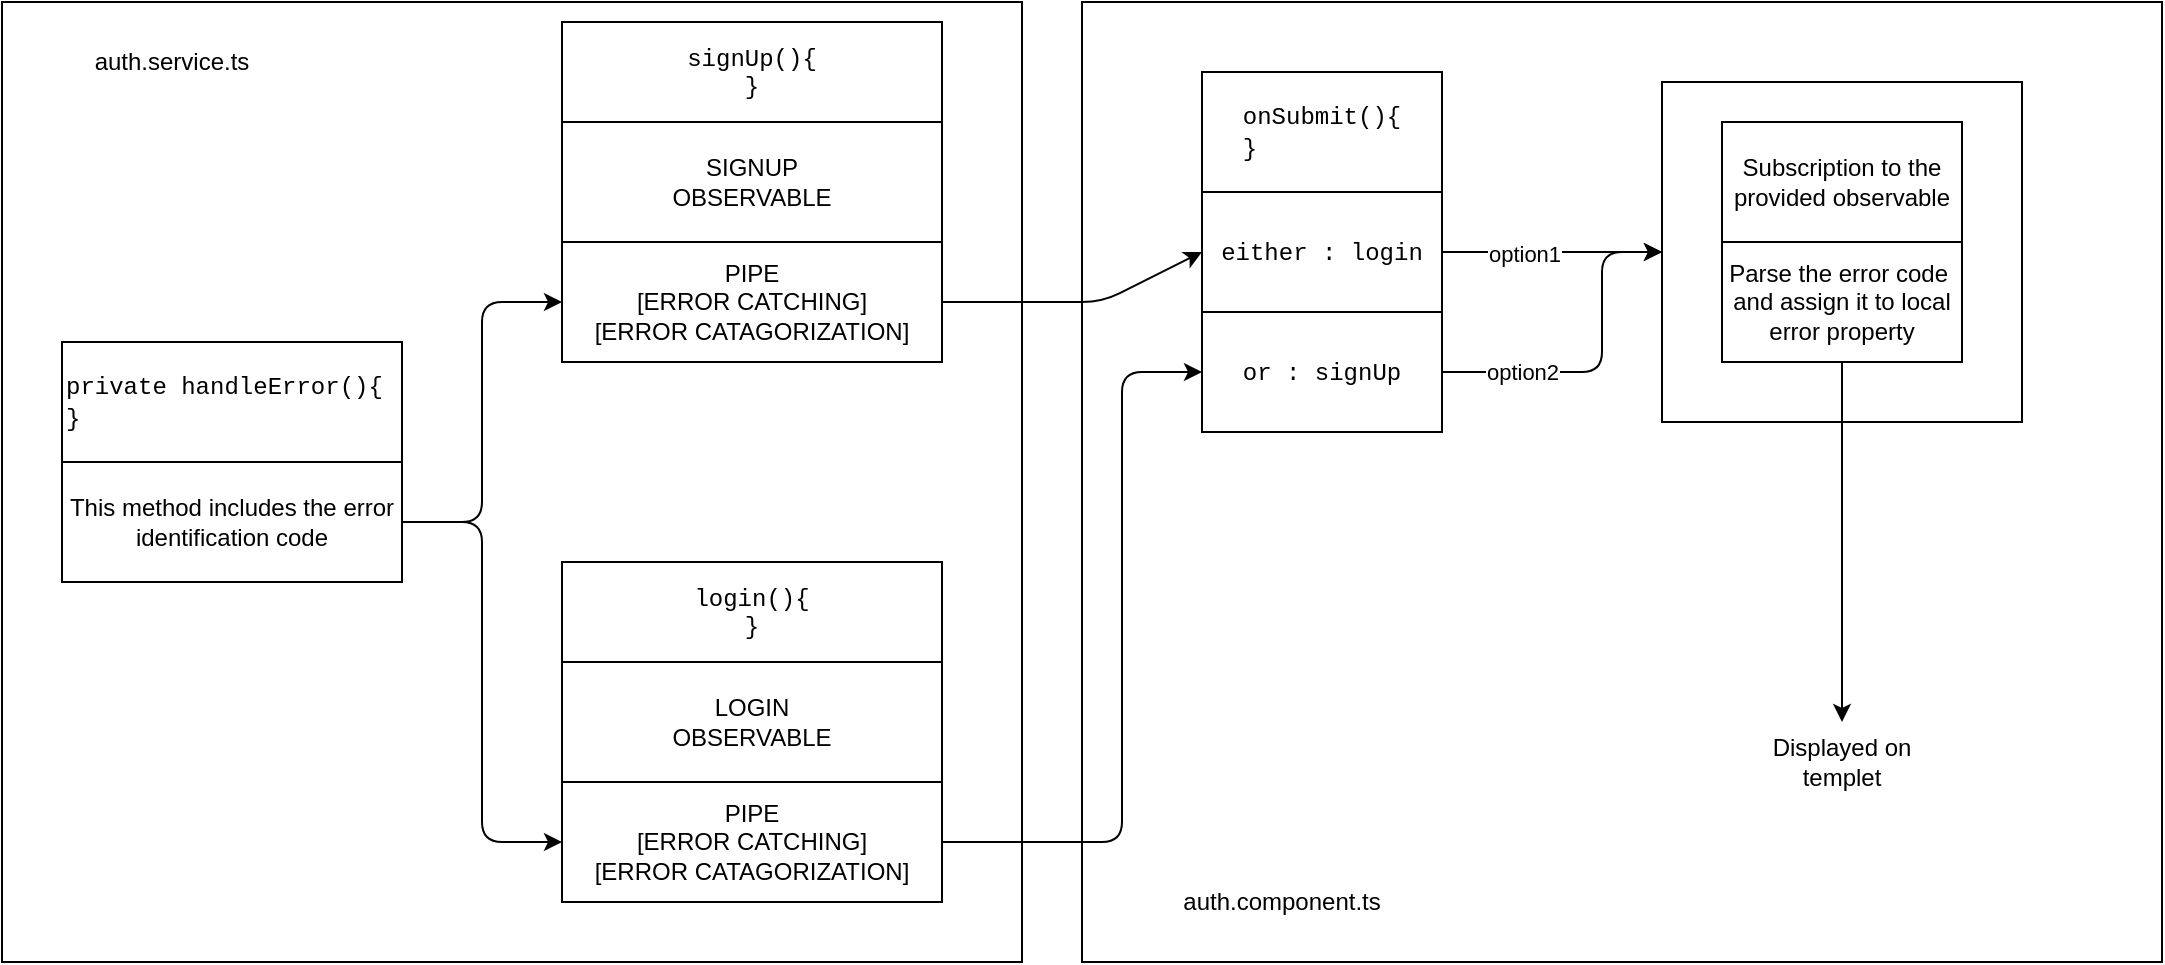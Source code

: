 <mxfile version="13.5.8" type="device"><diagram id="WbDESuffzLkoqpyvn-a8" name="Page-1"><mxGraphModel dx="1321" dy="717" grid="0" gridSize="10" guides="1" tooltips="1" connect="1" arrows="1" fold="1" page="1" pageScale="1" pageWidth="1654" pageHeight="2336" math="0" shadow="0"><root><mxCell id="0"/><mxCell id="1" parent="0"/><mxCell id="yOFduxmGiQ3LktI_offS-38" value="" style="rounded=0;whiteSpace=wrap;html=1;align=center;" vertex="1" parent="1"><mxGeometry x="660" y="390" width="540" height="480" as="geometry"/></mxCell><mxCell id="yOFduxmGiQ3LktI_offS-18" value="" style="rounded=0;whiteSpace=wrap;html=1;align=center;" vertex="1" parent="1"><mxGeometry x="120" y="390" width="510" height="480" as="geometry"/></mxCell><mxCell id="yOFduxmGiQ3LktI_offS-8" value="" style="group" vertex="1" connectable="0" parent="1"><mxGeometry x="150" y="560" width="170" height="120" as="geometry"/></mxCell><mxCell id="yOFduxmGiQ3LktI_offS-1" value="&lt;font face=&quot;Courier New&quot;&gt;private handleError(){&lt;br&gt;}&lt;/font&gt;" style="rounded=0;whiteSpace=wrap;html=1;align=left;" vertex="1" parent="yOFduxmGiQ3LktI_offS-8"><mxGeometry width="170" height="60" as="geometry"/></mxCell><mxCell id="yOFduxmGiQ3LktI_offS-3" value="This method includes the error identification code" style="rounded=0;whiteSpace=wrap;html=1;" vertex="1" parent="yOFduxmGiQ3LktI_offS-8"><mxGeometry y="60" width="170" height="60" as="geometry"/></mxCell><mxCell id="yOFduxmGiQ3LktI_offS-14" value="" style="group" vertex="1" connectable="0" parent="1"><mxGeometry x="400" y="400" width="190" height="170" as="geometry"/></mxCell><mxCell id="yOFduxmGiQ3LktI_offS-9" value="" style="group" vertex="1" connectable="0" parent="yOFduxmGiQ3LktI_offS-14"><mxGeometry width="190" height="110" as="geometry"/></mxCell><mxCell id="yOFduxmGiQ3LktI_offS-4" value="&lt;div style=&quot;&quot;&gt;&lt;span style=&quot;font-family: &amp;quot;courier new&amp;quot;&quot;&gt;signUp(){&lt;/span&gt;&lt;/div&gt;&lt;font face=&quot;Courier New&quot;&gt;&lt;div style=&quot;&quot;&gt;&lt;span&gt;}&lt;/span&gt;&lt;/div&gt;&lt;/font&gt;" style="rounded=0;whiteSpace=wrap;html=1;align=center;" vertex="1" parent="yOFduxmGiQ3LktI_offS-9"><mxGeometry width="190" height="50" as="geometry"/></mxCell><mxCell id="yOFduxmGiQ3LktI_offS-5" value="SIGNUP&lt;br&gt;OBSERVABLE" style="rounded=0;whiteSpace=wrap;html=1;" vertex="1" parent="yOFduxmGiQ3LktI_offS-9"><mxGeometry y="50" width="190" height="60" as="geometry"/></mxCell><mxCell id="yOFduxmGiQ3LktI_offS-11" value="PIPE&lt;br&gt;[ERROR CATCHING]&lt;br&gt;[ERROR CATAGORIZATION]" style="rounded=0;whiteSpace=wrap;html=1;align=center;" vertex="1" parent="yOFduxmGiQ3LktI_offS-14"><mxGeometry y="110" width="190" height="60" as="geometry"/></mxCell><mxCell id="yOFduxmGiQ3LktI_offS-15" value="" style="group" vertex="1" connectable="0" parent="1"><mxGeometry x="400" y="670" width="190" height="170" as="geometry"/></mxCell><mxCell id="yOFduxmGiQ3LktI_offS-10" value="" style="group" vertex="1" connectable="0" parent="yOFduxmGiQ3LktI_offS-15"><mxGeometry width="190" height="110" as="geometry"/></mxCell><mxCell id="yOFduxmGiQ3LktI_offS-6" value="&lt;div&gt;&lt;span style=&quot;font-family: &amp;#34;courier new&amp;#34;&quot;&gt;login(){&lt;/span&gt;&lt;/div&gt;&lt;font face=&quot;Courier New&quot;&gt;&lt;div&gt;&lt;span&gt;}&lt;/span&gt;&lt;/div&gt;&lt;/font&gt;" style="rounded=0;whiteSpace=wrap;html=1;align=center;" vertex="1" parent="yOFduxmGiQ3LktI_offS-10"><mxGeometry width="190" height="50" as="geometry"/></mxCell><mxCell id="yOFduxmGiQ3LktI_offS-7" value="LOGIN&lt;br&gt;OBSERVABLE" style="rounded=0;whiteSpace=wrap;html=1;" vertex="1" parent="yOFduxmGiQ3LktI_offS-10"><mxGeometry y="50" width="190" height="60" as="geometry"/></mxCell><mxCell id="yOFduxmGiQ3LktI_offS-12" value="PIPE&lt;br&gt;[ERROR CATCHING]&lt;br&gt;[ERROR CATAGORIZATION]" style="rounded=0;whiteSpace=wrap;html=1;align=center;" vertex="1" parent="yOFduxmGiQ3LktI_offS-15"><mxGeometry y="110" width="190" height="60" as="geometry"/></mxCell><mxCell id="yOFduxmGiQ3LktI_offS-16" value="" style="endArrow=classic;html=1;exitX=1;exitY=0.5;exitDx=0;exitDy=0;entryX=0;entryY=0.5;entryDx=0;entryDy=0;" edge="1" parent="1" source="yOFduxmGiQ3LktI_offS-3" target="yOFduxmGiQ3LktI_offS-11"><mxGeometry width="50" height="50" relative="1" as="geometry"><mxPoint x="490" y="620" as="sourcePoint"/><mxPoint x="540" y="570" as="targetPoint"/><Array as="points"><mxPoint x="360" y="650"/><mxPoint x="360" y="540"/></Array></mxGeometry></mxCell><mxCell id="yOFduxmGiQ3LktI_offS-17" value="" style="endArrow=classic;html=1;exitX=1;exitY=0.5;exitDx=0;exitDy=0;entryX=0;entryY=0.5;entryDx=0;entryDy=0;" edge="1" parent="1" source="yOFduxmGiQ3LktI_offS-3" target="yOFduxmGiQ3LktI_offS-12"><mxGeometry width="50" height="50" relative="1" as="geometry"><mxPoint x="490" y="620" as="sourcePoint"/><mxPoint x="540" y="570" as="targetPoint"/><Array as="points"><mxPoint x="360" y="650"/><mxPoint x="360" y="810"/></Array></mxGeometry></mxCell><mxCell id="yOFduxmGiQ3LktI_offS-19" value="auth.service.ts" style="text;html=1;strokeColor=none;fillColor=none;align=center;verticalAlign=middle;whiteSpace=wrap;rounded=0;" vertex="1" parent="1"><mxGeometry x="160" y="410" width="90" height="20" as="geometry"/></mxCell><mxCell id="yOFduxmGiQ3LktI_offS-27" value="" style="group" vertex="1" connectable="0" parent="1"><mxGeometry x="950" y="430" width="180" height="170" as="geometry"/></mxCell><mxCell id="yOFduxmGiQ3LktI_offS-26" value="" style="rounded=0;whiteSpace=wrap;html=1;align=center;" vertex="1" parent="yOFduxmGiQ3LktI_offS-27"><mxGeometry width="180" height="170" as="geometry"/></mxCell><mxCell id="yOFduxmGiQ3LktI_offS-23" value="Subscription to the provided observable" style="rounded=0;whiteSpace=wrap;html=1;align=center;" vertex="1" parent="yOFduxmGiQ3LktI_offS-27"><mxGeometry x="30" y="20" width="120" height="60" as="geometry"/></mxCell><mxCell id="yOFduxmGiQ3LktI_offS-24" value="Parse the error code&amp;nbsp;&lt;br&gt;and assign it to local error property" style="rounded=0;whiteSpace=wrap;html=1;align=center;" vertex="1" parent="yOFduxmGiQ3LktI_offS-27"><mxGeometry x="30" y="80" width="120" height="60" as="geometry"/></mxCell><mxCell id="yOFduxmGiQ3LktI_offS-28" value="" style="endArrow=classic;html=1;entryX=0;entryY=0.5;entryDx=0;entryDy=0;exitX=1;exitY=0.5;exitDx=0;exitDy=0;" edge="1" parent="1" source="yOFduxmGiQ3LktI_offS-21" target="yOFduxmGiQ3LktI_offS-26"><mxGeometry width="50" height="50" relative="1" as="geometry"><mxPoint x="630" y="630" as="sourcePoint"/><mxPoint x="680" y="580" as="targetPoint"/></mxGeometry></mxCell><mxCell id="yOFduxmGiQ3LktI_offS-36" value="option1" style="edgeLabel;html=1;align=center;verticalAlign=middle;resizable=0;points=[];" vertex="1" connectable="0" parent="yOFduxmGiQ3LktI_offS-28"><mxGeometry x="-0.259" y="-1" relative="1" as="geometry"><mxPoint as="offset"/></mxGeometry></mxCell><mxCell id="yOFduxmGiQ3LktI_offS-29" value="" style="group" vertex="1" connectable="0" parent="1"><mxGeometry x="720" y="425" width="120" height="180" as="geometry"/></mxCell><mxCell id="yOFduxmGiQ3LktI_offS-20" value="&lt;div style=&quot;text-align: left&quot;&gt;&lt;span&gt;&lt;font face=&quot;Courier New&quot;&gt;onSubmit(){&lt;/font&gt;&lt;/span&gt;&lt;/div&gt;&lt;div style=&quot;text-align: left&quot;&gt;&lt;span&gt;&lt;font face=&quot;Courier New&quot;&gt;}&lt;/font&gt;&lt;/span&gt;&lt;/div&gt;" style="rounded=0;whiteSpace=wrap;html=1;align=center;" vertex="1" parent="yOFduxmGiQ3LktI_offS-29"><mxGeometry width="120" height="60" as="geometry"/></mxCell><mxCell id="yOFduxmGiQ3LktI_offS-21" value="&lt;font face=&quot;Courier New&quot;&gt;either : login&lt;/font&gt;" style="rounded=0;whiteSpace=wrap;html=1;align=center;" vertex="1" parent="yOFduxmGiQ3LktI_offS-29"><mxGeometry y="60" width="120" height="60" as="geometry"/></mxCell><mxCell id="yOFduxmGiQ3LktI_offS-22" value="&lt;font face=&quot;Courier New&quot;&gt;or : signUp&lt;/font&gt;" style="rounded=0;whiteSpace=wrap;html=1;align=center;" vertex="1" parent="yOFduxmGiQ3LktI_offS-29"><mxGeometry y="120" width="120" height="60" as="geometry"/></mxCell><mxCell id="yOFduxmGiQ3LktI_offS-30" value="" style="endArrow=classic;html=1;entryX=0;entryY=0.5;entryDx=0;entryDy=0;exitX=1;exitY=0.5;exitDx=0;exitDy=0;" edge="1" parent="1" source="yOFduxmGiQ3LktI_offS-22" target="yOFduxmGiQ3LktI_offS-26"><mxGeometry width="50" height="50" relative="1" as="geometry"><mxPoint x="630" y="630" as="sourcePoint"/><mxPoint x="680" y="580" as="targetPoint"/><Array as="points"><mxPoint x="920" y="575"/><mxPoint x="920" y="515"/></Array></mxGeometry></mxCell><mxCell id="yOFduxmGiQ3LktI_offS-37" value="option2" style="edgeLabel;html=1;align=center;verticalAlign=middle;resizable=0;points=[];" vertex="1" connectable="0" parent="yOFduxmGiQ3LktI_offS-30"><mxGeometry x="-0.368" y="1" relative="1" as="geometry"><mxPoint x="-14.12" y="1" as="offset"/></mxGeometry></mxCell><mxCell id="yOFduxmGiQ3LktI_offS-31" value="" style="endArrow=classic;html=1;exitX=1;exitY=0.5;exitDx=0;exitDy=0;entryX=0;entryY=0.5;entryDx=0;entryDy=0;" edge="1" parent="1" source="yOFduxmGiQ3LktI_offS-11" target="yOFduxmGiQ3LktI_offS-21"><mxGeometry width="50" height="50" relative="1" as="geometry"><mxPoint x="620" y="620" as="sourcePoint"/><mxPoint x="670" y="570" as="targetPoint"/><Array as="points"><mxPoint x="670" y="540"/></Array></mxGeometry></mxCell><mxCell id="yOFduxmGiQ3LktI_offS-32" value="" style="endArrow=classic;html=1;exitX=1;exitY=0.5;exitDx=0;exitDy=0;entryX=0;entryY=0.5;entryDx=0;entryDy=0;" edge="1" parent="1" source="yOFduxmGiQ3LktI_offS-12" target="yOFduxmGiQ3LktI_offS-22"><mxGeometry width="50" height="50" relative="1" as="geometry"><mxPoint x="620" y="620" as="sourcePoint"/><mxPoint x="670" y="570" as="targetPoint"/><Array as="points"><mxPoint x="680" y="810"/><mxPoint x="680" y="575"/></Array></mxGeometry></mxCell><mxCell id="yOFduxmGiQ3LktI_offS-33" value="" style="endArrow=classic;html=1;exitX=0.5;exitY=1;exitDx=0;exitDy=0;" edge="1" parent="1" source="yOFduxmGiQ3LktI_offS-24"><mxGeometry width="50" height="50" relative="1" as="geometry"><mxPoint x="620" y="620" as="sourcePoint"/><mxPoint x="1040" y="750" as="targetPoint"/></mxGeometry></mxCell><mxCell id="yOFduxmGiQ3LktI_offS-34" value="Displayed on templet" style="text;html=1;strokeColor=none;fillColor=none;align=center;verticalAlign=middle;whiteSpace=wrap;rounded=0;" vertex="1" parent="1"><mxGeometry x="995" y="760" width="90" height="20" as="geometry"/></mxCell><mxCell id="yOFduxmGiQ3LktI_offS-39" value="auth.component.ts" style="text;html=1;strokeColor=none;fillColor=none;align=center;verticalAlign=middle;whiteSpace=wrap;rounded=0;" vertex="1" parent="1"><mxGeometry x="740" y="830" width="40" height="20" as="geometry"/></mxCell></root></mxGraphModel></diagram></mxfile>